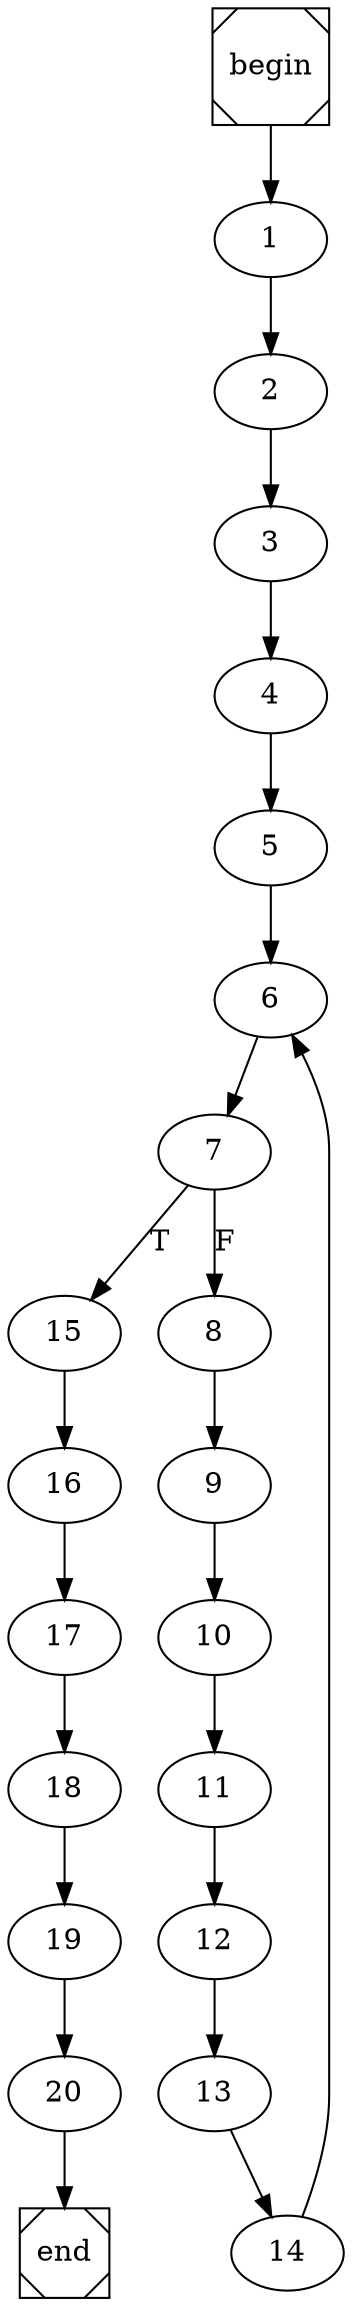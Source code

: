 digraph cfg {
	begin [shape=Msquare];
	end [shape=Msquare];
	begin -> 1;	1 -> 2;	2 -> 3;	3 -> 4;	4 -> 5;	5 -> 6;	6 -> 7;	7 -> 15[label=T];	7 -> 8[label=F];	8 -> 9;	9 -> 10;	10 -> 11;	11 -> 12;	12 -> 13;	13 -> 14;	14 -> 6;	15 -> 16;	16 -> 17;	17 -> 18;	18 -> 19;	19 -> 20;	20 -> end;}
